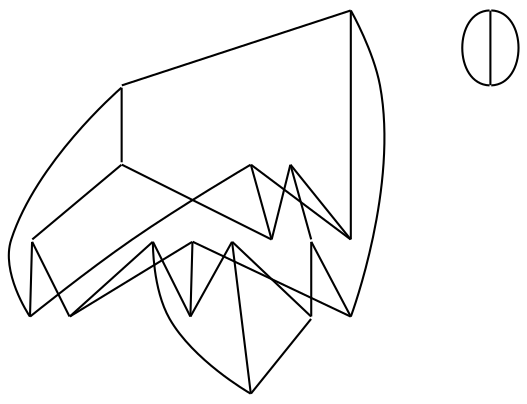 graph G{
 node[label="" shape=none width=0 height=0 margin=0];
0
1
2
3
4
5
6
7
8
9
10
11
12
13
14
15
16
17
18
19
0 -- 8
0 -- 17
0 -- 15
1 -- 14
1 -- 12
1 -- 11
2 -- 16
2 -- 9
2 -- 8
3 -- 4
3 -- 16
3 -- 11
4 -- 5
4 -- 13
5 -- 12
5 -- 6
6 -- 13
6 -- 9
7 -- 8
7 -- 17
7 -- 9
10 -- 11
10 -- 12
10 -- 13
14 -- 16
14 -- 15
15 -- 17
18 -- 19
18 -- 19
18 -- 19
}
